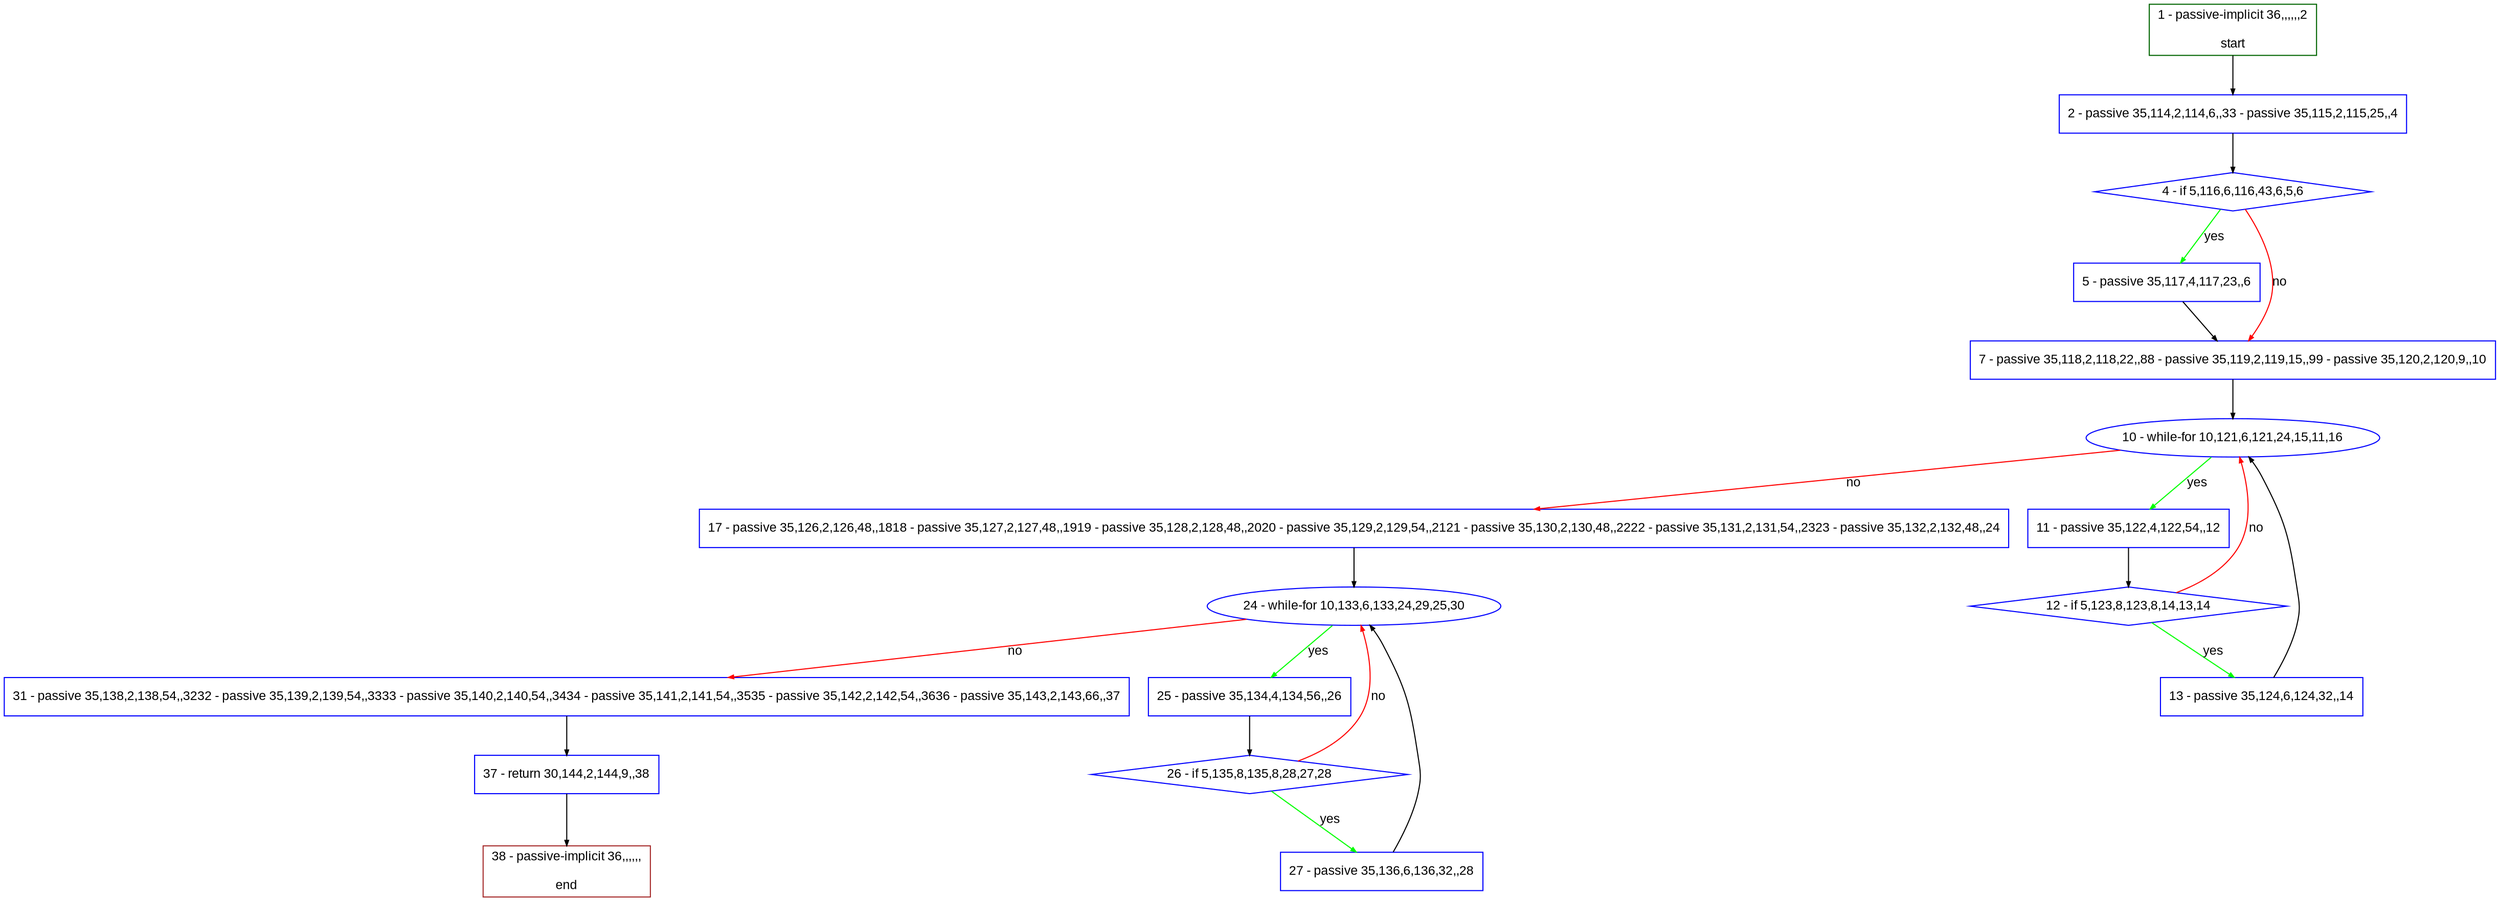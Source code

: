 digraph "" {
  graph [pack="true", label="", fontsize="12", packmode="clust", fontname="Arial", fillcolor="#FFFFCC", bgcolor="white", style="rounded,filled", compound="true"];
  node [node_initialized="no", label="", color="grey", fontsize="12", fillcolor="white", fontname="Arial", style="filled", shape="rectangle", compound="true", fixedsize="false"];
  edge [fontcolor="black", arrowhead="normal", arrowtail="none", arrowsize="0.5", ltail="", label="", color="black", fontsize="12", lhead="", fontname="Arial", dir="forward", compound="true"];
  __N1 [label="2 - passive 35,114,2,114,6,,33 - passive 35,115,2,115,25,,4", color="#0000ff", fillcolor="#ffffff", style="filled", shape="box"];
  __N2 [label="1 - passive-implicit 36,,,,,,2\n\nstart", color="#006400", fillcolor="#ffffff", style="filled", shape="box"];
  __N3 [label="4 - if 5,116,6,116,43,6,5,6", color="#0000ff", fillcolor="#ffffff", style="filled", shape="diamond"];
  __N4 [label="5 - passive 35,117,4,117,23,,6", color="#0000ff", fillcolor="#ffffff", style="filled", shape="box"];
  __N5 [label="7 - passive 35,118,2,118,22,,88 - passive 35,119,2,119,15,,99 - passive 35,120,2,120,9,,10", color="#0000ff", fillcolor="#ffffff", style="filled", shape="box"];
  __N6 [label="10 - while-for 10,121,6,121,24,15,11,16", color="#0000ff", fillcolor="#ffffff", style="filled", shape="oval"];
  __N7 [label="11 - passive 35,122,4,122,54,,12", color="#0000ff", fillcolor="#ffffff", style="filled", shape="box"];
  __N8 [label="17 - passive 35,126,2,126,48,,1818 - passive 35,127,2,127,48,,1919 - passive 35,128,2,128,48,,2020 - passive 35,129,2,129,54,,2121 - passive 35,130,2,130,48,,2222 - passive 35,131,2,131,54,,2323 - passive 35,132,2,132,48,,24", color="#0000ff", fillcolor="#ffffff", style="filled", shape="box"];
  __N9 [label="12 - if 5,123,8,123,8,14,13,14", color="#0000ff", fillcolor="#ffffff", style="filled", shape="diamond"];
  __N10 [label="13 - passive 35,124,6,124,32,,14", color="#0000ff", fillcolor="#ffffff", style="filled", shape="box"];
  __N11 [label="24 - while-for 10,133,6,133,24,29,25,30", color="#0000ff", fillcolor="#ffffff", style="filled", shape="oval"];
  __N12 [label="25 - passive 35,134,4,134,56,,26", color="#0000ff", fillcolor="#ffffff", style="filled", shape="box"];
  __N13 [label="31 - passive 35,138,2,138,54,,3232 - passive 35,139,2,139,54,,3333 - passive 35,140,2,140,54,,3434 - passive 35,141,2,141,54,,3535 - passive 35,142,2,142,54,,3636 - passive 35,143,2,143,66,,37", color="#0000ff", fillcolor="#ffffff", style="filled", shape="box"];
  __N14 [label="26 - if 5,135,8,135,8,28,27,28", color="#0000ff", fillcolor="#ffffff", style="filled", shape="diamond"];
  __N15 [label="27 - passive 35,136,6,136,32,,28", color="#0000ff", fillcolor="#ffffff", style="filled", shape="box"];
  __N16 [label="37 - return 30,144,2,144,9,,38", color="#0000ff", fillcolor="#ffffff", style="filled", shape="box"];
  __N17 [label="38 - passive-implicit 36,,,,,,\n\nend", color="#a52a2a", fillcolor="#ffffff", style="filled", shape="box"];
  __N2 -> __N1 [arrowhead="normal", arrowtail="none", color="#000000", label="", dir="forward"];
  __N1 -> __N3 [arrowhead="normal", arrowtail="none", color="#000000", label="", dir="forward"];
  __N3 -> __N4 [arrowhead="normal", arrowtail="none", color="#00ff00", label="yes", dir="forward"];
  __N3 -> __N5 [arrowhead="normal", arrowtail="none", color="#ff0000", label="no", dir="forward"];
  __N4 -> __N5 [arrowhead="normal", arrowtail="none", color="#000000", label="", dir="forward"];
  __N5 -> __N6 [arrowhead="normal", arrowtail="none", color="#000000", label="", dir="forward"];
  __N6 -> __N7 [arrowhead="normal", arrowtail="none", color="#00ff00", label="yes", dir="forward"];
  __N6 -> __N8 [arrowhead="normal", arrowtail="none", color="#ff0000", label="no", dir="forward"];
  __N7 -> __N9 [arrowhead="normal", arrowtail="none", color="#000000", label="", dir="forward"];
  __N9 -> __N6 [arrowhead="normal", arrowtail="none", color="#ff0000", label="no", dir="forward"];
  __N9 -> __N10 [arrowhead="normal", arrowtail="none", color="#00ff00", label="yes", dir="forward"];
  __N10 -> __N6 [arrowhead="normal", arrowtail="none", color="#000000", label="", dir="forward"];
  __N8 -> __N11 [arrowhead="normal", arrowtail="none", color="#000000", label="", dir="forward"];
  __N11 -> __N12 [arrowhead="normal", arrowtail="none", color="#00ff00", label="yes", dir="forward"];
  __N11 -> __N13 [arrowhead="normal", arrowtail="none", color="#ff0000", label="no", dir="forward"];
  __N12 -> __N14 [arrowhead="normal", arrowtail="none", color="#000000", label="", dir="forward"];
  __N14 -> __N11 [arrowhead="normal", arrowtail="none", color="#ff0000", label="no", dir="forward"];
  __N14 -> __N15 [arrowhead="normal", arrowtail="none", color="#00ff00", label="yes", dir="forward"];
  __N15 -> __N11 [arrowhead="normal", arrowtail="none", color="#000000", label="", dir="forward"];
  __N13 -> __N16 [arrowhead="normal", arrowtail="none", color="#000000", label="", dir="forward"];
  __N16 -> __N17 [arrowhead="normal", arrowtail="none", color="#000000", label="", dir="forward"];
}
